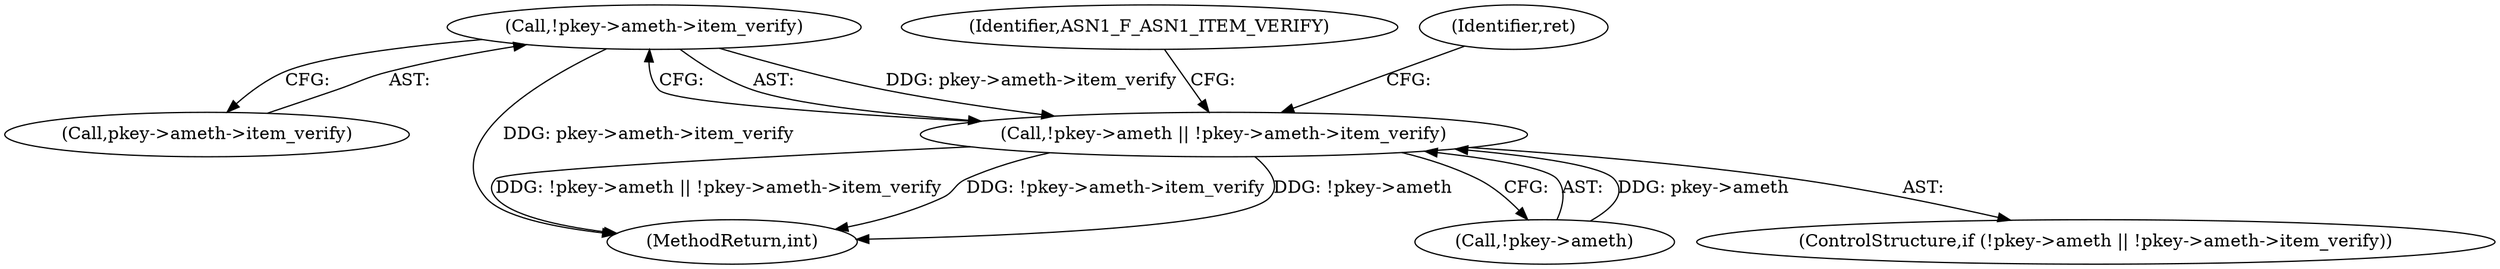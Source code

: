 digraph "0_openssl_62e4506a7d4cec1c8e1ff687f6b220f6a62a57c7@pointer" {
"1000192" [label="(Call,!pkey->ameth->item_verify)"];
"1000187" [label="(Call,!pkey->ameth || !pkey->ameth->item_verify)"];
"1000193" [label="(Call,pkey->ameth->item_verify)"];
"1000200" [label="(Identifier,ASN1_F_ASN1_ITEM_VERIFY)"];
"1000204" [label="(Identifier,ret)"];
"1000291" [label="(MethodReturn,int)"];
"1000188" [label="(Call,!pkey->ameth)"];
"1000186" [label="(ControlStructure,if (!pkey->ameth || !pkey->ameth->item_verify))"];
"1000187" [label="(Call,!pkey->ameth || !pkey->ameth->item_verify)"];
"1000192" [label="(Call,!pkey->ameth->item_verify)"];
"1000192" -> "1000187"  [label="AST: "];
"1000192" -> "1000193"  [label="CFG: "];
"1000193" -> "1000192"  [label="AST: "];
"1000187" -> "1000192"  [label="CFG: "];
"1000192" -> "1000291"  [label="DDG: pkey->ameth->item_verify"];
"1000192" -> "1000187"  [label="DDG: pkey->ameth->item_verify"];
"1000187" -> "1000186"  [label="AST: "];
"1000187" -> "1000188"  [label="CFG: "];
"1000188" -> "1000187"  [label="AST: "];
"1000200" -> "1000187"  [label="CFG: "];
"1000204" -> "1000187"  [label="CFG: "];
"1000187" -> "1000291"  [label="DDG: !pkey->ameth"];
"1000187" -> "1000291"  [label="DDG: !pkey->ameth || !pkey->ameth->item_verify"];
"1000187" -> "1000291"  [label="DDG: !pkey->ameth->item_verify"];
"1000188" -> "1000187"  [label="DDG: pkey->ameth"];
}

